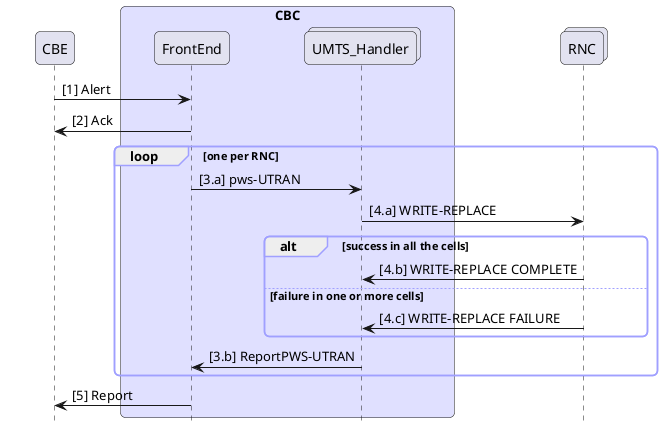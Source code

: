 @startuml
hide footbox
skinparam Shadowing false
skinparam BackgroundColor transparent
skinparam SequenceGroupBodyBackgroundColor transparent
skinparam roundcorner 10
skinparam ParticipantPadding 30
skinparam BoxPadding 10
skinparam SequenceGroupBorderColor #a0a0ff

participant CBE as cbe
box "CBC" #e0e0ff
participant FrontEnd as fe
collections UMTS_Handler as handler
end box
collections RNC as rnc

cbe -> fe: [1] Alert
fe -> cbe: [2] Ack
loop one per RNC
    fe -> handler: [3.a] pws-UTRAN 
    handler -> rnc: [4.a] WRITE-REPLACE
    alt success in all the cells
        rnc -> handler: [4.b] WRITE-REPLACE COMPLETE
    else failure in one or more cells
    rnc -> handler: [4.c] WRITE-REPLACE FAILURE 
    end
    handler -> fe: [3.b] ReportPWS-UTRAN
end
fe -> cbe: [5] Report
@enduml